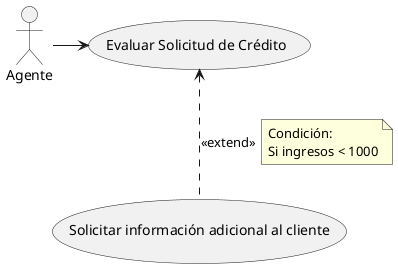 @startuml
:Agente:->(Evaluar Solicitud de Crédito)
(Evaluar Solicitud de Crédito)<.-(Solicitar información adicional al cliente):<<extend>>
note right on link
Condición:
Si ingresos < 1000
end note
@enduml